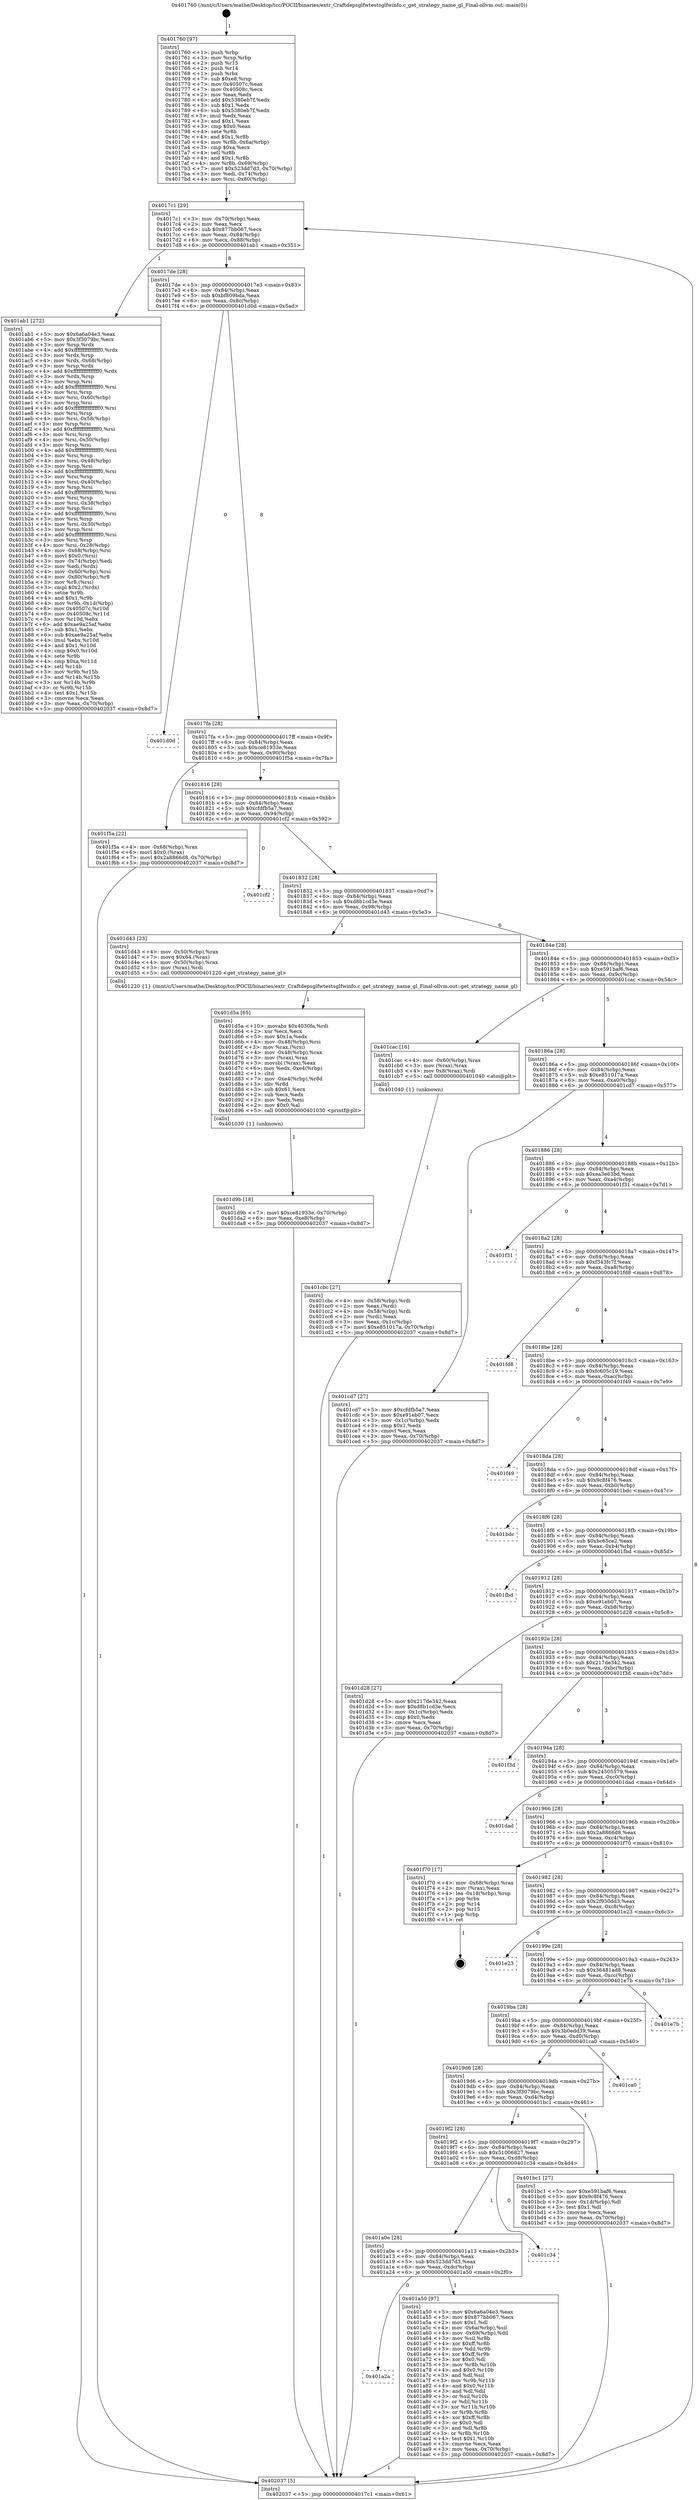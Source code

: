 digraph "0x401760" {
  label = "0x401760 (/mnt/c/Users/mathe/Desktop/tcc/POCII/binaries/extr_Craftdepsglfwtestsglfwinfo.c_get_strategy_name_gl_Final-ollvm.out::main(0))"
  labelloc = "t"
  node[shape=record]

  Entry [label="",width=0.3,height=0.3,shape=circle,fillcolor=black,style=filled]
  "0x4017c1" [label="{
     0x4017c1 [29]\l
     | [instrs]\l
     &nbsp;&nbsp;0x4017c1 \<+3\>: mov -0x70(%rbp),%eax\l
     &nbsp;&nbsp;0x4017c4 \<+2\>: mov %eax,%ecx\l
     &nbsp;&nbsp;0x4017c6 \<+6\>: sub $0x877bb067,%ecx\l
     &nbsp;&nbsp;0x4017cc \<+6\>: mov %eax,-0x84(%rbp)\l
     &nbsp;&nbsp;0x4017d2 \<+6\>: mov %ecx,-0x88(%rbp)\l
     &nbsp;&nbsp;0x4017d8 \<+6\>: je 0000000000401ab1 \<main+0x351\>\l
  }"]
  "0x401ab1" [label="{
     0x401ab1 [272]\l
     | [instrs]\l
     &nbsp;&nbsp;0x401ab1 \<+5\>: mov $0x6a6a04e3,%eax\l
     &nbsp;&nbsp;0x401ab6 \<+5\>: mov $0x3f3079bc,%ecx\l
     &nbsp;&nbsp;0x401abb \<+3\>: mov %rsp,%rdx\l
     &nbsp;&nbsp;0x401abe \<+4\>: add $0xfffffffffffffff0,%rdx\l
     &nbsp;&nbsp;0x401ac2 \<+3\>: mov %rdx,%rsp\l
     &nbsp;&nbsp;0x401ac5 \<+4\>: mov %rdx,-0x68(%rbp)\l
     &nbsp;&nbsp;0x401ac9 \<+3\>: mov %rsp,%rdx\l
     &nbsp;&nbsp;0x401acc \<+4\>: add $0xfffffffffffffff0,%rdx\l
     &nbsp;&nbsp;0x401ad0 \<+3\>: mov %rdx,%rsp\l
     &nbsp;&nbsp;0x401ad3 \<+3\>: mov %rsp,%rsi\l
     &nbsp;&nbsp;0x401ad6 \<+4\>: add $0xfffffffffffffff0,%rsi\l
     &nbsp;&nbsp;0x401ada \<+3\>: mov %rsi,%rsp\l
     &nbsp;&nbsp;0x401add \<+4\>: mov %rsi,-0x60(%rbp)\l
     &nbsp;&nbsp;0x401ae1 \<+3\>: mov %rsp,%rsi\l
     &nbsp;&nbsp;0x401ae4 \<+4\>: add $0xfffffffffffffff0,%rsi\l
     &nbsp;&nbsp;0x401ae8 \<+3\>: mov %rsi,%rsp\l
     &nbsp;&nbsp;0x401aeb \<+4\>: mov %rsi,-0x58(%rbp)\l
     &nbsp;&nbsp;0x401aef \<+3\>: mov %rsp,%rsi\l
     &nbsp;&nbsp;0x401af2 \<+4\>: add $0xfffffffffffffff0,%rsi\l
     &nbsp;&nbsp;0x401af6 \<+3\>: mov %rsi,%rsp\l
     &nbsp;&nbsp;0x401af9 \<+4\>: mov %rsi,-0x50(%rbp)\l
     &nbsp;&nbsp;0x401afd \<+3\>: mov %rsp,%rsi\l
     &nbsp;&nbsp;0x401b00 \<+4\>: add $0xfffffffffffffff0,%rsi\l
     &nbsp;&nbsp;0x401b04 \<+3\>: mov %rsi,%rsp\l
     &nbsp;&nbsp;0x401b07 \<+4\>: mov %rsi,-0x48(%rbp)\l
     &nbsp;&nbsp;0x401b0b \<+3\>: mov %rsp,%rsi\l
     &nbsp;&nbsp;0x401b0e \<+4\>: add $0xfffffffffffffff0,%rsi\l
     &nbsp;&nbsp;0x401b12 \<+3\>: mov %rsi,%rsp\l
     &nbsp;&nbsp;0x401b15 \<+4\>: mov %rsi,-0x40(%rbp)\l
     &nbsp;&nbsp;0x401b19 \<+3\>: mov %rsp,%rsi\l
     &nbsp;&nbsp;0x401b1c \<+4\>: add $0xfffffffffffffff0,%rsi\l
     &nbsp;&nbsp;0x401b20 \<+3\>: mov %rsi,%rsp\l
     &nbsp;&nbsp;0x401b23 \<+4\>: mov %rsi,-0x38(%rbp)\l
     &nbsp;&nbsp;0x401b27 \<+3\>: mov %rsp,%rsi\l
     &nbsp;&nbsp;0x401b2a \<+4\>: add $0xfffffffffffffff0,%rsi\l
     &nbsp;&nbsp;0x401b2e \<+3\>: mov %rsi,%rsp\l
     &nbsp;&nbsp;0x401b31 \<+4\>: mov %rsi,-0x30(%rbp)\l
     &nbsp;&nbsp;0x401b35 \<+3\>: mov %rsp,%rsi\l
     &nbsp;&nbsp;0x401b38 \<+4\>: add $0xfffffffffffffff0,%rsi\l
     &nbsp;&nbsp;0x401b3c \<+3\>: mov %rsi,%rsp\l
     &nbsp;&nbsp;0x401b3f \<+4\>: mov %rsi,-0x28(%rbp)\l
     &nbsp;&nbsp;0x401b43 \<+4\>: mov -0x68(%rbp),%rsi\l
     &nbsp;&nbsp;0x401b47 \<+6\>: movl $0x0,(%rsi)\l
     &nbsp;&nbsp;0x401b4d \<+3\>: mov -0x74(%rbp),%edi\l
     &nbsp;&nbsp;0x401b50 \<+2\>: mov %edi,(%rdx)\l
     &nbsp;&nbsp;0x401b52 \<+4\>: mov -0x60(%rbp),%rsi\l
     &nbsp;&nbsp;0x401b56 \<+4\>: mov -0x80(%rbp),%r8\l
     &nbsp;&nbsp;0x401b5a \<+3\>: mov %r8,(%rsi)\l
     &nbsp;&nbsp;0x401b5d \<+3\>: cmpl $0x2,(%rdx)\l
     &nbsp;&nbsp;0x401b60 \<+4\>: setne %r9b\l
     &nbsp;&nbsp;0x401b64 \<+4\>: and $0x1,%r9b\l
     &nbsp;&nbsp;0x401b68 \<+4\>: mov %r9b,-0x1d(%rbp)\l
     &nbsp;&nbsp;0x401b6c \<+8\>: mov 0x40507c,%r10d\l
     &nbsp;&nbsp;0x401b74 \<+8\>: mov 0x40508c,%r11d\l
     &nbsp;&nbsp;0x401b7c \<+3\>: mov %r10d,%ebx\l
     &nbsp;&nbsp;0x401b7f \<+6\>: add $0xae9a25af,%ebx\l
     &nbsp;&nbsp;0x401b85 \<+3\>: sub $0x1,%ebx\l
     &nbsp;&nbsp;0x401b88 \<+6\>: sub $0xae9a25af,%ebx\l
     &nbsp;&nbsp;0x401b8e \<+4\>: imul %ebx,%r10d\l
     &nbsp;&nbsp;0x401b92 \<+4\>: and $0x1,%r10d\l
     &nbsp;&nbsp;0x401b96 \<+4\>: cmp $0x0,%r10d\l
     &nbsp;&nbsp;0x401b9a \<+4\>: sete %r9b\l
     &nbsp;&nbsp;0x401b9e \<+4\>: cmp $0xa,%r11d\l
     &nbsp;&nbsp;0x401ba2 \<+4\>: setl %r14b\l
     &nbsp;&nbsp;0x401ba6 \<+3\>: mov %r9b,%r15b\l
     &nbsp;&nbsp;0x401ba9 \<+3\>: and %r14b,%r15b\l
     &nbsp;&nbsp;0x401bac \<+3\>: xor %r14b,%r9b\l
     &nbsp;&nbsp;0x401baf \<+3\>: or %r9b,%r15b\l
     &nbsp;&nbsp;0x401bb2 \<+4\>: test $0x1,%r15b\l
     &nbsp;&nbsp;0x401bb6 \<+3\>: cmovne %ecx,%eax\l
     &nbsp;&nbsp;0x401bb9 \<+3\>: mov %eax,-0x70(%rbp)\l
     &nbsp;&nbsp;0x401bbc \<+5\>: jmp 0000000000402037 \<main+0x8d7\>\l
  }"]
  "0x4017de" [label="{
     0x4017de [28]\l
     | [instrs]\l
     &nbsp;&nbsp;0x4017de \<+5\>: jmp 00000000004017e3 \<main+0x83\>\l
     &nbsp;&nbsp;0x4017e3 \<+6\>: mov -0x84(%rbp),%eax\l
     &nbsp;&nbsp;0x4017e9 \<+5\>: sub $0xbf809bda,%eax\l
     &nbsp;&nbsp;0x4017ee \<+6\>: mov %eax,-0x8c(%rbp)\l
     &nbsp;&nbsp;0x4017f4 \<+6\>: je 0000000000401d0d \<main+0x5ad\>\l
  }"]
  Exit [label="",width=0.3,height=0.3,shape=circle,fillcolor=black,style=filled,peripheries=2]
  "0x401d0d" [label="{
     0x401d0d\l
  }", style=dashed]
  "0x4017fa" [label="{
     0x4017fa [28]\l
     | [instrs]\l
     &nbsp;&nbsp;0x4017fa \<+5\>: jmp 00000000004017ff \<main+0x9f\>\l
     &nbsp;&nbsp;0x4017ff \<+6\>: mov -0x84(%rbp),%eax\l
     &nbsp;&nbsp;0x401805 \<+5\>: sub $0xce81933e,%eax\l
     &nbsp;&nbsp;0x40180a \<+6\>: mov %eax,-0x90(%rbp)\l
     &nbsp;&nbsp;0x401810 \<+6\>: je 0000000000401f5a \<main+0x7fa\>\l
  }"]
  "0x401d9b" [label="{
     0x401d9b [18]\l
     | [instrs]\l
     &nbsp;&nbsp;0x401d9b \<+7\>: movl $0xce81933e,-0x70(%rbp)\l
     &nbsp;&nbsp;0x401da2 \<+6\>: mov %eax,-0xe8(%rbp)\l
     &nbsp;&nbsp;0x401da8 \<+5\>: jmp 0000000000402037 \<main+0x8d7\>\l
  }"]
  "0x401f5a" [label="{
     0x401f5a [22]\l
     | [instrs]\l
     &nbsp;&nbsp;0x401f5a \<+4\>: mov -0x68(%rbp),%rax\l
     &nbsp;&nbsp;0x401f5e \<+6\>: movl $0x0,(%rax)\l
     &nbsp;&nbsp;0x401f64 \<+7\>: movl $0x2a8866d8,-0x70(%rbp)\l
     &nbsp;&nbsp;0x401f6b \<+5\>: jmp 0000000000402037 \<main+0x8d7\>\l
  }"]
  "0x401816" [label="{
     0x401816 [28]\l
     | [instrs]\l
     &nbsp;&nbsp;0x401816 \<+5\>: jmp 000000000040181b \<main+0xbb\>\l
     &nbsp;&nbsp;0x40181b \<+6\>: mov -0x84(%rbp),%eax\l
     &nbsp;&nbsp;0x401821 \<+5\>: sub $0xcfdfb5a7,%eax\l
     &nbsp;&nbsp;0x401826 \<+6\>: mov %eax,-0x94(%rbp)\l
     &nbsp;&nbsp;0x40182c \<+6\>: je 0000000000401cf2 \<main+0x592\>\l
  }"]
  "0x401d5a" [label="{
     0x401d5a [65]\l
     | [instrs]\l
     &nbsp;&nbsp;0x401d5a \<+10\>: movabs $0x4030fa,%rdi\l
     &nbsp;&nbsp;0x401d64 \<+2\>: xor %ecx,%ecx\l
     &nbsp;&nbsp;0x401d66 \<+5\>: mov $0x1a,%edx\l
     &nbsp;&nbsp;0x401d6b \<+4\>: mov -0x48(%rbp),%rsi\l
     &nbsp;&nbsp;0x401d6f \<+3\>: mov %rax,(%rsi)\l
     &nbsp;&nbsp;0x401d72 \<+4\>: mov -0x48(%rbp),%rax\l
     &nbsp;&nbsp;0x401d76 \<+3\>: mov (%rax),%rax\l
     &nbsp;&nbsp;0x401d79 \<+3\>: movsbl (%rax),%eax\l
     &nbsp;&nbsp;0x401d7c \<+6\>: mov %edx,-0xe4(%rbp)\l
     &nbsp;&nbsp;0x401d82 \<+1\>: cltd\l
     &nbsp;&nbsp;0x401d83 \<+7\>: mov -0xe4(%rbp),%r8d\l
     &nbsp;&nbsp;0x401d8a \<+3\>: idiv %r8d\l
     &nbsp;&nbsp;0x401d8d \<+3\>: sub $0x61,%ecx\l
     &nbsp;&nbsp;0x401d90 \<+2\>: sub %ecx,%edx\l
     &nbsp;&nbsp;0x401d92 \<+2\>: mov %edx,%esi\l
     &nbsp;&nbsp;0x401d94 \<+2\>: mov $0x0,%al\l
     &nbsp;&nbsp;0x401d96 \<+5\>: call 0000000000401030 \<printf@plt\>\l
     | [calls]\l
     &nbsp;&nbsp;0x401030 \{1\} (unknown)\l
  }"]
  "0x401cf2" [label="{
     0x401cf2\l
  }", style=dashed]
  "0x401832" [label="{
     0x401832 [28]\l
     | [instrs]\l
     &nbsp;&nbsp;0x401832 \<+5\>: jmp 0000000000401837 \<main+0xd7\>\l
     &nbsp;&nbsp;0x401837 \<+6\>: mov -0x84(%rbp),%eax\l
     &nbsp;&nbsp;0x40183d \<+5\>: sub $0xd8b1cd3e,%eax\l
     &nbsp;&nbsp;0x401842 \<+6\>: mov %eax,-0x98(%rbp)\l
     &nbsp;&nbsp;0x401848 \<+6\>: je 0000000000401d43 \<main+0x5e3\>\l
  }"]
  "0x401cbc" [label="{
     0x401cbc [27]\l
     | [instrs]\l
     &nbsp;&nbsp;0x401cbc \<+4\>: mov -0x58(%rbp),%rdi\l
     &nbsp;&nbsp;0x401cc0 \<+2\>: mov %eax,(%rdi)\l
     &nbsp;&nbsp;0x401cc2 \<+4\>: mov -0x58(%rbp),%rdi\l
     &nbsp;&nbsp;0x401cc6 \<+2\>: mov (%rdi),%eax\l
     &nbsp;&nbsp;0x401cc8 \<+3\>: mov %eax,-0x1c(%rbp)\l
     &nbsp;&nbsp;0x401ccb \<+7\>: movl $0xe851017a,-0x70(%rbp)\l
     &nbsp;&nbsp;0x401cd2 \<+5\>: jmp 0000000000402037 \<main+0x8d7\>\l
  }"]
  "0x401d43" [label="{
     0x401d43 [23]\l
     | [instrs]\l
     &nbsp;&nbsp;0x401d43 \<+4\>: mov -0x50(%rbp),%rax\l
     &nbsp;&nbsp;0x401d47 \<+7\>: movq $0x64,(%rax)\l
     &nbsp;&nbsp;0x401d4e \<+4\>: mov -0x50(%rbp),%rax\l
     &nbsp;&nbsp;0x401d52 \<+3\>: mov (%rax),%rdi\l
     &nbsp;&nbsp;0x401d55 \<+5\>: call 0000000000401220 \<get_strategy_name_gl\>\l
     | [calls]\l
     &nbsp;&nbsp;0x401220 \{1\} (/mnt/c/Users/mathe/Desktop/tcc/POCII/binaries/extr_Craftdepsglfwtestsglfwinfo.c_get_strategy_name_gl_Final-ollvm.out::get_strategy_name_gl)\l
  }"]
  "0x40184e" [label="{
     0x40184e [28]\l
     | [instrs]\l
     &nbsp;&nbsp;0x40184e \<+5\>: jmp 0000000000401853 \<main+0xf3\>\l
     &nbsp;&nbsp;0x401853 \<+6\>: mov -0x84(%rbp),%eax\l
     &nbsp;&nbsp;0x401859 \<+5\>: sub $0xe591baf6,%eax\l
     &nbsp;&nbsp;0x40185e \<+6\>: mov %eax,-0x9c(%rbp)\l
     &nbsp;&nbsp;0x401864 \<+6\>: je 0000000000401cac \<main+0x54c\>\l
  }"]
  "0x401760" [label="{
     0x401760 [97]\l
     | [instrs]\l
     &nbsp;&nbsp;0x401760 \<+1\>: push %rbp\l
     &nbsp;&nbsp;0x401761 \<+3\>: mov %rsp,%rbp\l
     &nbsp;&nbsp;0x401764 \<+2\>: push %r15\l
     &nbsp;&nbsp;0x401766 \<+2\>: push %r14\l
     &nbsp;&nbsp;0x401768 \<+1\>: push %rbx\l
     &nbsp;&nbsp;0x401769 \<+7\>: sub $0xe8,%rsp\l
     &nbsp;&nbsp;0x401770 \<+7\>: mov 0x40507c,%eax\l
     &nbsp;&nbsp;0x401777 \<+7\>: mov 0x40508c,%ecx\l
     &nbsp;&nbsp;0x40177e \<+2\>: mov %eax,%edx\l
     &nbsp;&nbsp;0x401780 \<+6\>: add $0x5380eb7f,%edx\l
     &nbsp;&nbsp;0x401786 \<+3\>: sub $0x1,%edx\l
     &nbsp;&nbsp;0x401789 \<+6\>: sub $0x5380eb7f,%edx\l
     &nbsp;&nbsp;0x40178f \<+3\>: imul %edx,%eax\l
     &nbsp;&nbsp;0x401792 \<+3\>: and $0x1,%eax\l
     &nbsp;&nbsp;0x401795 \<+3\>: cmp $0x0,%eax\l
     &nbsp;&nbsp;0x401798 \<+4\>: sete %r8b\l
     &nbsp;&nbsp;0x40179c \<+4\>: and $0x1,%r8b\l
     &nbsp;&nbsp;0x4017a0 \<+4\>: mov %r8b,-0x6a(%rbp)\l
     &nbsp;&nbsp;0x4017a4 \<+3\>: cmp $0xa,%ecx\l
     &nbsp;&nbsp;0x4017a7 \<+4\>: setl %r8b\l
     &nbsp;&nbsp;0x4017ab \<+4\>: and $0x1,%r8b\l
     &nbsp;&nbsp;0x4017af \<+4\>: mov %r8b,-0x69(%rbp)\l
     &nbsp;&nbsp;0x4017b3 \<+7\>: movl $0x523dd7d3,-0x70(%rbp)\l
     &nbsp;&nbsp;0x4017ba \<+3\>: mov %edi,-0x74(%rbp)\l
     &nbsp;&nbsp;0x4017bd \<+4\>: mov %rsi,-0x80(%rbp)\l
  }"]
  "0x401cac" [label="{
     0x401cac [16]\l
     | [instrs]\l
     &nbsp;&nbsp;0x401cac \<+4\>: mov -0x60(%rbp),%rax\l
     &nbsp;&nbsp;0x401cb0 \<+3\>: mov (%rax),%rax\l
     &nbsp;&nbsp;0x401cb3 \<+4\>: mov 0x8(%rax),%rdi\l
     &nbsp;&nbsp;0x401cb7 \<+5\>: call 0000000000401040 \<atoi@plt\>\l
     | [calls]\l
     &nbsp;&nbsp;0x401040 \{1\} (unknown)\l
  }"]
  "0x40186a" [label="{
     0x40186a [28]\l
     | [instrs]\l
     &nbsp;&nbsp;0x40186a \<+5\>: jmp 000000000040186f \<main+0x10f\>\l
     &nbsp;&nbsp;0x40186f \<+6\>: mov -0x84(%rbp),%eax\l
     &nbsp;&nbsp;0x401875 \<+5\>: sub $0xe851017a,%eax\l
     &nbsp;&nbsp;0x40187a \<+6\>: mov %eax,-0xa0(%rbp)\l
     &nbsp;&nbsp;0x401880 \<+6\>: je 0000000000401cd7 \<main+0x577\>\l
  }"]
  "0x402037" [label="{
     0x402037 [5]\l
     | [instrs]\l
     &nbsp;&nbsp;0x402037 \<+5\>: jmp 00000000004017c1 \<main+0x61\>\l
  }"]
  "0x401cd7" [label="{
     0x401cd7 [27]\l
     | [instrs]\l
     &nbsp;&nbsp;0x401cd7 \<+5\>: mov $0xcfdfb5a7,%eax\l
     &nbsp;&nbsp;0x401cdc \<+5\>: mov $0xe91eb07,%ecx\l
     &nbsp;&nbsp;0x401ce1 \<+3\>: mov -0x1c(%rbp),%edx\l
     &nbsp;&nbsp;0x401ce4 \<+3\>: cmp $0x1,%edx\l
     &nbsp;&nbsp;0x401ce7 \<+3\>: cmovl %ecx,%eax\l
     &nbsp;&nbsp;0x401cea \<+3\>: mov %eax,-0x70(%rbp)\l
     &nbsp;&nbsp;0x401ced \<+5\>: jmp 0000000000402037 \<main+0x8d7\>\l
  }"]
  "0x401886" [label="{
     0x401886 [28]\l
     | [instrs]\l
     &nbsp;&nbsp;0x401886 \<+5\>: jmp 000000000040188b \<main+0x12b\>\l
     &nbsp;&nbsp;0x40188b \<+6\>: mov -0x84(%rbp),%eax\l
     &nbsp;&nbsp;0x401891 \<+5\>: sub $0xea3e63bd,%eax\l
     &nbsp;&nbsp;0x401896 \<+6\>: mov %eax,-0xa4(%rbp)\l
     &nbsp;&nbsp;0x40189c \<+6\>: je 0000000000401f31 \<main+0x7d1\>\l
  }"]
  "0x401a2a" [label="{
     0x401a2a\l
  }", style=dashed]
  "0x401f31" [label="{
     0x401f31\l
  }", style=dashed]
  "0x4018a2" [label="{
     0x4018a2 [28]\l
     | [instrs]\l
     &nbsp;&nbsp;0x4018a2 \<+5\>: jmp 00000000004018a7 \<main+0x147\>\l
     &nbsp;&nbsp;0x4018a7 \<+6\>: mov -0x84(%rbp),%eax\l
     &nbsp;&nbsp;0x4018ad \<+5\>: sub $0xf343fc7f,%eax\l
     &nbsp;&nbsp;0x4018b2 \<+6\>: mov %eax,-0xa8(%rbp)\l
     &nbsp;&nbsp;0x4018b8 \<+6\>: je 0000000000401fd8 \<main+0x878\>\l
  }"]
  "0x401a50" [label="{
     0x401a50 [97]\l
     | [instrs]\l
     &nbsp;&nbsp;0x401a50 \<+5\>: mov $0x6a6a04e3,%eax\l
     &nbsp;&nbsp;0x401a55 \<+5\>: mov $0x877bb067,%ecx\l
     &nbsp;&nbsp;0x401a5a \<+2\>: mov $0x1,%dl\l
     &nbsp;&nbsp;0x401a5c \<+4\>: mov -0x6a(%rbp),%sil\l
     &nbsp;&nbsp;0x401a60 \<+4\>: mov -0x69(%rbp),%dil\l
     &nbsp;&nbsp;0x401a64 \<+3\>: mov %sil,%r8b\l
     &nbsp;&nbsp;0x401a67 \<+4\>: xor $0xff,%r8b\l
     &nbsp;&nbsp;0x401a6b \<+3\>: mov %dil,%r9b\l
     &nbsp;&nbsp;0x401a6e \<+4\>: xor $0xff,%r9b\l
     &nbsp;&nbsp;0x401a72 \<+3\>: xor $0x0,%dl\l
     &nbsp;&nbsp;0x401a75 \<+3\>: mov %r8b,%r10b\l
     &nbsp;&nbsp;0x401a78 \<+4\>: and $0x0,%r10b\l
     &nbsp;&nbsp;0x401a7c \<+3\>: and %dl,%sil\l
     &nbsp;&nbsp;0x401a7f \<+3\>: mov %r9b,%r11b\l
     &nbsp;&nbsp;0x401a82 \<+4\>: and $0x0,%r11b\l
     &nbsp;&nbsp;0x401a86 \<+3\>: and %dl,%dil\l
     &nbsp;&nbsp;0x401a89 \<+3\>: or %sil,%r10b\l
     &nbsp;&nbsp;0x401a8c \<+3\>: or %dil,%r11b\l
     &nbsp;&nbsp;0x401a8f \<+3\>: xor %r11b,%r10b\l
     &nbsp;&nbsp;0x401a92 \<+3\>: or %r9b,%r8b\l
     &nbsp;&nbsp;0x401a95 \<+4\>: xor $0xff,%r8b\l
     &nbsp;&nbsp;0x401a99 \<+3\>: or $0x0,%dl\l
     &nbsp;&nbsp;0x401a9c \<+3\>: and %dl,%r8b\l
     &nbsp;&nbsp;0x401a9f \<+3\>: or %r8b,%r10b\l
     &nbsp;&nbsp;0x401aa2 \<+4\>: test $0x1,%r10b\l
     &nbsp;&nbsp;0x401aa6 \<+3\>: cmovne %ecx,%eax\l
     &nbsp;&nbsp;0x401aa9 \<+3\>: mov %eax,-0x70(%rbp)\l
     &nbsp;&nbsp;0x401aac \<+5\>: jmp 0000000000402037 \<main+0x8d7\>\l
  }"]
  "0x401fd8" [label="{
     0x401fd8\l
  }", style=dashed]
  "0x4018be" [label="{
     0x4018be [28]\l
     | [instrs]\l
     &nbsp;&nbsp;0x4018be \<+5\>: jmp 00000000004018c3 \<main+0x163\>\l
     &nbsp;&nbsp;0x4018c3 \<+6\>: mov -0x84(%rbp),%eax\l
     &nbsp;&nbsp;0x4018c9 \<+5\>: sub $0xfc605c19,%eax\l
     &nbsp;&nbsp;0x4018ce \<+6\>: mov %eax,-0xac(%rbp)\l
     &nbsp;&nbsp;0x4018d4 \<+6\>: je 0000000000401f49 \<main+0x7e9\>\l
  }"]
  "0x401a0e" [label="{
     0x401a0e [28]\l
     | [instrs]\l
     &nbsp;&nbsp;0x401a0e \<+5\>: jmp 0000000000401a13 \<main+0x2b3\>\l
     &nbsp;&nbsp;0x401a13 \<+6\>: mov -0x84(%rbp),%eax\l
     &nbsp;&nbsp;0x401a19 \<+5\>: sub $0x523dd7d3,%eax\l
     &nbsp;&nbsp;0x401a1e \<+6\>: mov %eax,-0xdc(%rbp)\l
     &nbsp;&nbsp;0x401a24 \<+6\>: je 0000000000401a50 \<main+0x2f0\>\l
  }"]
  "0x401f49" [label="{
     0x401f49\l
  }", style=dashed]
  "0x4018da" [label="{
     0x4018da [28]\l
     | [instrs]\l
     &nbsp;&nbsp;0x4018da \<+5\>: jmp 00000000004018df \<main+0x17f\>\l
     &nbsp;&nbsp;0x4018df \<+6\>: mov -0x84(%rbp),%eax\l
     &nbsp;&nbsp;0x4018e5 \<+5\>: sub $0x9c8f476,%eax\l
     &nbsp;&nbsp;0x4018ea \<+6\>: mov %eax,-0xb0(%rbp)\l
     &nbsp;&nbsp;0x4018f0 \<+6\>: je 0000000000401bdc \<main+0x47c\>\l
  }"]
  "0x401c34" [label="{
     0x401c34\l
  }", style=dashed]
  "0x401bdc" [label="{
     0x401bdc\l
  }", style=dashed]
  "0x4018f6" [label="{
     0x4018f6 [28]\l
     | [instrs]\l
     &nbsp;&nbsp;0x4018f6 \<+5\>: jmp 00000000004018fb \<main+0x19b\>\l
     &nbsp;&nbsp;0x4018fb \<+6\>: mov -0x84(%rbp),%eax\l
     &nbsp;&nbsp;0x401901 \<+5\>: sub $0xbc65ce2,%eax\l
     &nbsp;&nbsp;0x401906 \<+6\>: mov %eax,-0xb4(%rbp)\l
     &nbsp;&nbsp;0x40190c \<+6\>: je 0000000000401fbd \<main+0x85d\>\l
  }"]
  "0x4019f2" [label="{
     0x4019f2 [28]\l
     | [instrs]\l
     &nbsp;&nbsp;0x4019f2 \<+5\>: jmp 00000000004019f7 \<main+0x297\>\l
     &nbsp;&nbsp;0x4019f7 \<+6\>: mov -0x84(%rbp),%eax\l
     &nbsp;&nbsp;0x4019fd \<+5\>: sub $0x51006827,%eax\l
     &nbsp;&nbsp;0x401a02 \<+6\>: mov %eax,-0xd8(%rbp)\l
     &nbsp;&nbsp;0x401a08 \<+6\>: je 0000000000401c34 \<main+0x4d4\>\l
  }"]
  "0x401fbd" [label="{
     0x401fbd\l
  }", style=dashed]
  "0x401912" [label="{
     0x401912 [28]\l
     | [instrs]\l
     &nbsp;&nbsp;0x401912 \<+5\>: jmp 0000000000401917 \<main+0x1b7\>\l
     &nbsp;&nbsp;0x401917 \<+6\>: mov -0x84(%rbp),%eax\l
     &nbsp;&nbsp;0x40191d \<+5\>: sub $0xe91eb07,%eax\l
     &nbsp;&nbsp;0x401922 \<+6\>: mov %eax,-0xb8(%rbp)\l
     &nbsp;&nbsp;0x401928 \<+6\>: je 0000000000401d28 \<main+0x5c8\>\l
  }"]
  "0x401bc1" [label="{
     0x401bc1 [27]\l
     | [instrs]\l
     &nbsp;&nbsp;0x401bc1 \<+5\>: mov $0xe591baf6,%eax\l
     &nbsp;&nbsp;0x401bc6 \<+5\>: mov $0x9c8f476,%ecx\l
     &nbsp;&nbsp;0x401bcb \<+3\>: mov -0x1d(%rbp),%dl\l
     &nbsp;&nbsp;0x401bce \<+3\>: test $0x1,%dl\l
     &nbsp;&nbsp;0x401bd1 \<+3\>: cmovne %ecx,%eax\l
     &nbsp;&nbsp;0x401bd4 \<+3\>: mov %eax,-0x70(%rbp)\l
     &nbsp;&nbsp;0x401bd7 \<+5\>: jmp 0000000000402037 \<main+0x8d7\>\l
  }"]
  "0x401d28" [label="{
     0x401d28 [27]\l
     | [instrs]\l
     &nbsp;&nbsp;0x401d28 \<+5\>: mov $0x217de342,%eax\l
     &nbsp;&nbsp;0x401d2d \<+5\>: mov $0xd8b1cd3e,%ecx\l
     &nbsp;&nbsp;0x401d32 \<+3\>: mov -0x1c(%rbp),%edx\l
     &nbsp;&nbsp;0x401d35 \<+3\>: cmp $0x0,%edx\l
     &nbsp;&nbsp;0x401d38 \<+3\>: cmove %ecx,%eax\l
     &nbsp;&nbsp;0x401d3b \<+3\>: mov %eax,-0x70(%rbp)\l
     &nbsp;&nbsp;0x401d3e \<+5\>: jmp 0000000000402037 \<main+0x8d7\>\l
  }"]
  "0x40192e" [label="{
     0x40192e [28]\l
     | [instrs]\l
     &nbsp;&nbsp;0x40192e \<+5\>: jmp 0000000000401933 \<main+0x1d3\>\l
     &nbsp;&nbsp;0x401933 \<+6\>: mov -0x84(%rbp),%eax\l
     &nbsp;&nbsp;0x401939 \<+5\>: sub $0x217de342,%eax\l
     &nbsp;&nbsp;0x40193e \<+6\>: mov %eax,-0xbc(%rbp)\l
     &nbsp;&nbsp;0x401944 \<+6\>: je 0000000000401f3d \<main+0x7dd\>\l
  }"]
  "0x4019d6" [label="{
     0x4019d6 [28]\l
     | [instrs]\l
     &nbsp;&nbsp;0x4019d6 \<+5\>: jmp 00000000004019db \<main+0x27b\>\l
     &nbsp;&nbsp;0x4019db \<+6\>: mov -0x84(%rbp),%eax\l
     &nbsp;&nbsp;0x4019e1 \<+5\>: sub $0x3f3079bc,%eax\l
     &nbsp;&nbsp;0x4019e6 \<+6\>: mov %eax,-0xd4(%rbp)\l
     &nbsp;&nbsp;0x4019ec \<+6\>: je 0000000000401bc1 \<main+0x461\>\l
  }"]
  "0x401f3d" [label="{
     0x401f3d\l
  }", style=dashed]
  "0x40194a" [label="{
     0x40194a [28]\l
     | [instrs]\l
     &nbsp;&nbsp;0x40194a \<+5\>: jmp 000000000040194f \<main+0x1ef\>\l
     &nbsp;&nbsp;0x40194f \<+6\>: mov -0x84(%rbp),%eax\l
     &nbsp;&nbsp;0x401955 \<+5\>: sub $0x24505579,%eax\l
     &nbsp;&nbsp;0x40195a \<+6\>: mov %eax,-0xc0(%rbp)\l
     &nbsp;&nbsp;0x401960 \<+6\>: je 0000000000401dad \<main+0x64d\>\l
  }"]
  "0x401ca0" [label="{
     0x401ca0\l
  }", style=dashed]
  "0x401dad" [label="{
     0x401dad\l
  }", style=dashed]
  "0x401966" [label="{
     0x401966 [28]\l
     | [instrs]\l
     &nbsp;&nbsp;0x401966 \<+5\>: jmp 000000000040196b \<main+0x20b\>\l
     &nbsp;&nbsp;0x40196b \<+6\>: mov -0x84(%rbp),%eax\l
     &nbsp;&nbsp;0x401971 \<+5\>: sub $0x2a8866d8,%eax\l
     &nbsp;&nbsp;0x401976 \<+6\>: mov %eax,-0xc4(%rbp)\l
     &nbsp;&nbsp;0x40197c \<+6\>: je 0000000000401f70 \<main+0x810\>\l
  }"]
  "0x4019ba" [label="{
     0x4019ba [28]\l
     | [instrs]\l
     &nbsp;&nbsp;0x4019ba \<+5\>: jmp 00000000004019bf \<main+0x25f\>\l
     &nbsp;&nbsp;0x4019bf \<+6\>: mov -0x84(%rbp),%eax\l
     &nbsp;&nbsp;0x4019c5 \<+5\>: sub $0x3b0edd39,%eax\l
     &nbsp;&nbsp;0x4019ca \<+6\>: mov %eax,-0xd0(%rbp)\l
     &nbsp;&nbsp;0x4019d0 \<+6\>: je 0000000000401ca0 \<main+0x540\>\l
  }"]
  "0x401f70" [label="{
     0x401f70 [17]\l
     | [instrs]\l
     &nbsp;&nbsp;0x401f70 \<+4\>: mov -0x68(%rbp),%rax\l
     &nbsp;&nbsp;0x401f74 \<+2\>: mov (%rax),%eax\l
     &nbsp;&nbsp;0x401f76 \<+4\>: lea -0x18(%rbp),%rsp\l
     &nbsp;&nbsp;0x401f7a \<+1\>: pop %rbx\l
     &nbsp;&nbsp;0x401f7b \<+2\>: pop %r14\l
     &nbsp;&nbsp;0x401f7d \<+2\>: pop %r15\l
     &nbsp;&nbsp;0x401f7f \<+1\>: pop %rbp\l
     &nbsp;&nbsp;0x401f80 \<+1\>: ret\l
  }"]
  "0x401982" [label="{
     0x401982 [28]\l
     | [instrs]\l
     &nbsp;&nbsp;0x401982 \<+5\>: jmp 0000000000401987 \<main+0x227\>\l
     &nbsp;&nbsp;0x401987 \<+6\>: mov -0x84(%rbp),%eax\l
     &nbsp;&nbsp;0x40198d \<+5\>: sub $0x2f950dd3,%eax\l
     &nbsp;&nbsp;0x401992 \<+6\>: mov %eax,-0xc8(%rbp)\l
     &nbsp;&nbsp;0x401998 \<+6\>: je 0000000000401e23 \<main+0x6c3\>\l
  }"]
  "0x401e7b" [label="{
     0x401e7b\l
  }", style=dashed]
  "0x401e23" [label="{
     0x401e23\l
  }", style=dashed]
  "0x40199e" [label="{
     0x40199e [28]\l
     | [instrs]\l
     &nbsp;&nbsp;0x40199e \<+5\>: jmp 00000000004019a3 \<main+0x243\>\l
     &nbsp;&nbsp;0x4019a3 \<+6\>: mov -0x84(%rbp),%eax\l
     &nbsp;&nbsp;0x4019a9 \<+5\>: sub $0x36481ad8,%eax\l
     &nbsp;&nbsp;0x4019ae \<+6\>: mov %eax,-0xcc(%rbp)\l
     &nbsp;&nbsp;0x4019b4 \<+6\>: je 0000000000401e7b \<main+0x71b\>\l
  }"]
  Entry -> "0x401760" [label=" 1"]
  "0x4017c1" -> "0x401ab1" [label=" 1"]
  "0x4017c1" -> "0x4017de" [label=" 8"]
  "0x401f70" -> Exit [label=" 1"]
  "0x4017de" -> "0x401d0d" [label=" 0"]
  "0x4017de" -> "0x4017fa" [label=" 8"]
  "0x401f5a" -> "0x402037" [label=" 1"]
  "0x4017fa" -> "0x401f5a" [label=" 1"]
  "0x4017fa" -> "0x401816" [label=" 7"]
  "0x401d9b" -> "0x402037" [label=" 1"]
  "0x401816" -> "0x401cf2" [label=" 0"]
  "0x401816" -> "0x401832" [label=" 7"]
  "0x401d5a" -> "0x401d9b" [label=" 1"]
  "0x401832" -> "0x401d43" [label=" 1"]
  "0x401832" -> "0x40184e" [label=" 6"]
  "0x401d43" -> "0x401d5a" [label=" 1"]
  "0x40184e" -> "0x401cac" [label=" 1"]
  "0x40184e" -> "0x40186a" [label=" 5"]
  "0x401cd7" -> "0x402037" [label=" 1"]
  "0x40186a" -> "0x401cd7" [label=" 1"]
  "0x40186a" -> "0x401886" [label=" 4"]
  "0x401cbc" -> "0x402037" [label=" 1"]
  "0x401886" -> "0x401f31" [label=" 0"]
  "0x401886" -> "0x4018a2" [label=" 4"]
  "0x401cac" -> "0x401cbc" [label=" 1"]
  "0x4018a2" -> "0x401fd8" [label=" 0"]
  "0x4018a2" -> "0x4018be" [label=" 4"]
  "0x401bc1" -> "0x402037" [label=" 1"]
  "0x4018be" -> "0x401f49" [label=" 0"]
  "0x4018be" -> "0x4018da" [label=" 4"]
  "0x401d28" -> "0x402037" [label=" 1"]
  "0x4018da" -> "0x401bdc" [label=" 0"]
  "0x4018da" -> "0x4018f6" [label=" 4"]
  "0x402037" -> "0x4017c1" [label=" 8"]
  "0x4018f6" -> "0x401fbd" [label=" 0"]
  "0x4018f6" -> "0x401912" [label=" 4"]
  "0x401a50" -> "0x402037" [label=" 1"]
  "0x401912" -> "0x401d28" [label=" 1"]
  "0x401912" -> "0x40192e" [label=" 3"]
  "0x401a0e" -> "0x401a2a" [label=" 0"]
  "0x40192e" -> "0x401f3d" [label=" 0"]
  "0x40192e" -> "0x40194a" [label=" 3"]
  "0x401ab1" -> "0x402037" [label=" 1"]
  "0x40194a" -> "0x401dad" [label=" 0"]
  "0x40194a" -> "0x401966" [label=" 3"]
  "0x4019f2" -> "0x401a0e" [label=" 1"]
  "0x401966" -> "0x401f70" [label=" 1"]
  "0x401966" -> "0x401982" [label=" 2"]
  "0x401760" -> "0x4017c1" [label=" 1"]
  "0x401982" -> "0x401e23" [label=" 0"]
  "0x401982" -> "0x40199e" [label=" 2"]
  "0x4019d6" -> "0x4019f2" [label=" 1"]
  "0x40199e" -> "0x401e7b" [label=" 0"]
  "0x40199e" -> "0x4019ba" [label=" 2"]
  "0x4019f2" -> "0x401c34" [label=" 0"]
  "0x4019ba" -> "0x401ca0" [label=" 0"]
  "0x4019ba" -> "0x4019d6" [label=" 2"]
  "0x401a0e" -> "0x401a50" [label=" 1"]
  "0x4019d6" -> "0x401bc1" [label=" 1"]
}
